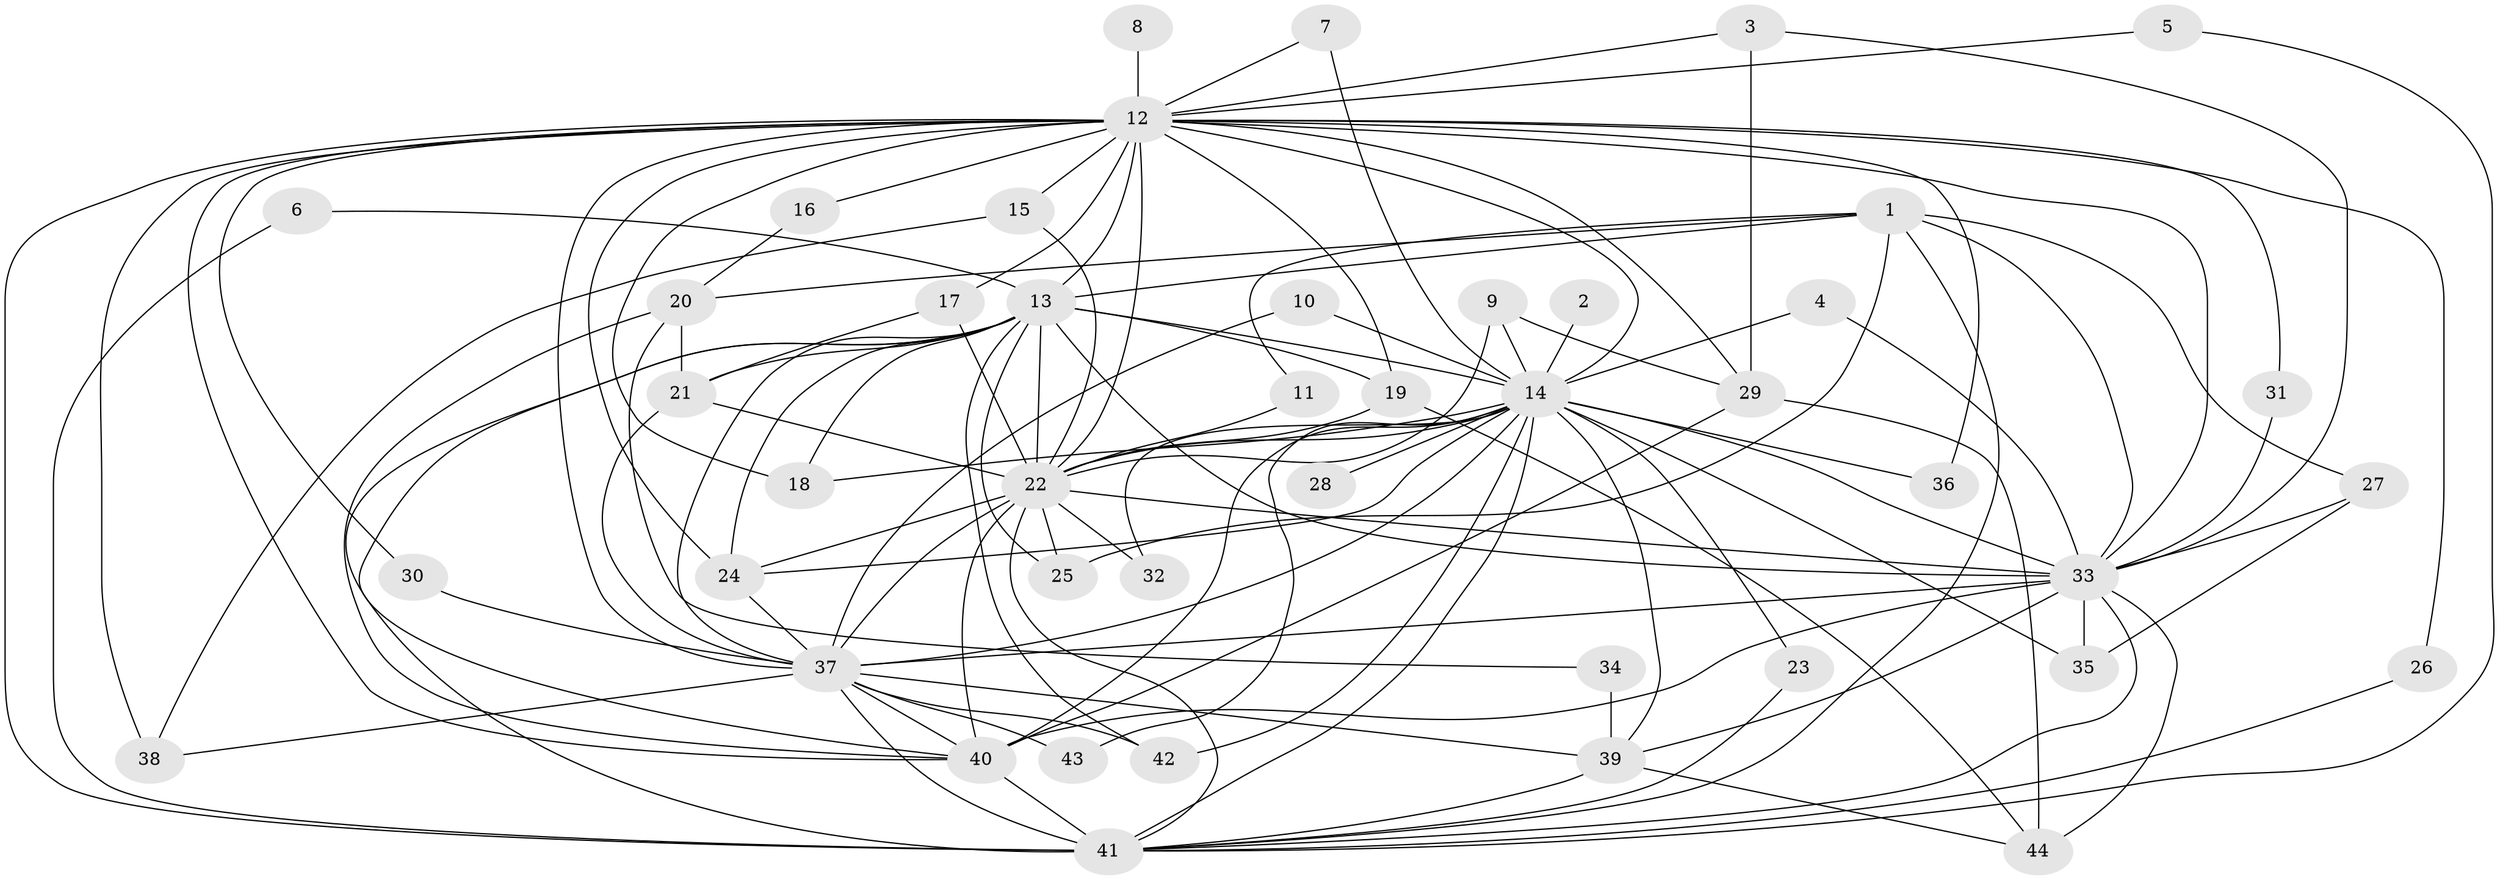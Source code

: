 // original degree distribution, {24: 0.011494252873563218, 20: 0.022988505747126436, 12: 0.011494252873563218, 22: 0.011494252873563218, 21: 0.011494252873563218, 14: 0.011494252873563218, 19: 0.011494252873563218, 17: 0.011494252873563218, 18: 0.011494252873563218, 7: 0.022988505747126436, 2: 0.5057471264367817, 4: 0.06896551724137931, 3: 0.2413793103448276, 6: 0.022988505747126436, 5: 0.022988505747126436}
// Generated by graph-tools (version 1.1) at 2025/49/03/09/25 03:49:36]
// undirected, 44 vertices, 116 edges
graph export_dot {
graph [start="1"]
  node [color=gray90,style=filled];
  1;
  2;
  3;
  4;
  5;
  6;
  7;
  8;
  9;
  10;
  11;
  12;
  13;
  14;
  15;
  16;
  17;
  18;
  19;
  20;
  21;
  22;
  23;
  24;
  25;
  26;
  27;
  28;
  29;
  30;
  31;
  32;
  33;
  34;
  35;
  36;
  37;
  38;
  39;
  40;
  41;
  42;
  43;
  44;
  1 -- 11 [weight=1.0];
  1 -- 13 [weight=1.0];
  1 -- 20 [weight=1.0];
  1 -- 25 [weight=1.0];
  1 -- 27 [weight=1.0];
  1 -- 33 [weight=1.0];
  1 -- 41 [weight=1.0];
  2 -- 14 [weight=2.0];
  3 -- 12 [weight=1.0];
  3 -- 29 [weight=1.0];
  3 -- 33 [weight=1.0];
  4 -- 14 [weight=1.0];
  4 -- 33 [weight=1.0];
  5 -- 12 [weight=1.0];
  5 -- 41 [weight=1.0];
  6 -- 13 [weight=1.0];
  6 -- 41 [weight=1.0];
  7 -- 12 [weight=1.0];
  7 -- 14 [weight=1.0];
  8 -- 12 [weight=2.0];
  9 -- 14 [weight=1.0];
  9 -- 22 [weight=1.0];
  9 -- 29 [weight=1.0];
  10 -- 14 [weight=1.0];
  10 -- 37 [weight=1.0];
  11 -- 22 [weight=1.0];
  12 -- 13 [weight=3.0];
  12 -- 14 [weight=4.0];
  12 -- 15 [weight=2.0];
  12 -- 16 [weight=1.0];
  12 -- 17 [weight=1.0];
  12 -- 18 [weight=1.0];
  12 -- 19 [weight=1.0];
  12 -- 22 [weight=2.0];
  12 -- 24 [weight=1.0];
  12 -- 26 [weight=1.0];
  12 -- 29 [weight=1.0];
  12 -- 30 [weight=1.0];
  12 -- 31 [weight=1.0];
  12 -- 33 [weight=2.0];
  12 -- 36 [weight=1.0];
  12 -- 37 [weight=2.0];
  12 -- 38 [weight=1.0];
  12 -- 40 [weight=2.0];
  12 -- 41 [weight=2.0];
  13 -- 14 [weight=3.0];
  13 -- 18 [weight=1.0];
  13 -- 19 [weight=1.0];
  13 -- 21 [weight=1.0];
  13 -- 22 [weight=2.0];
  13 -- 24 [weight=1.0];
  13 -- 25 [weight=1.0];
  13 -- 33 [weight=1.0];
  13 -- 37 [weight=1.0];
  13 -- 40 [weight=1.0];
  13 -- 41 [weight=1.0];
  13 -- 42 [weight=1.0];
  14 -- 18 [weight=1.0];
  14 -- 22 [weight=4.0];
  14 -- 23 [weight=1.0];
  14 -- 24 [weight=1.0];
  14 -- 28 [weight=2.0];
  14 -- 32 [weight=1.0];
  14 -- 33 [weight=2.0];
  14 -- 35 [weight=3.0];
  14 -- 36 [weight=1.0];
  14 -- 37 [weight=3.0];
  14 -- 39 [weight=1.0];
  14 -- 40 [weight=3.0];
  14 -- 41 [weight=2.0];
  14 -- 42 [weight=1.0];
  14 -- 43 [weight=1.0];
  15 -- 22 [weight=1.0];
  15 -- 38 [weight=1.0];
  16 -- 20 [weight=1.0];
  17 -- 21 [weight=1.0];
  17 -- 22 [weight=1.0];
  19 -- 22 [weight=2.0];
  19 -- 44 [weight=1.0];
  20 -- 21 [weight=1.0];
  20 -- 34 [weight=1.0];
  20 -- 40 [weight=1.0];
  21 -- 22 [weight=1.0];
  21 -- 37 [weight=2.0];
  22 -- 24 [weight=1.0];
  22 -- 25 [weight=1.0];
  22 -- 32 [weight=1.0];
  22 -- 33 [weight=1.0];
  22 -- 37 [weight=1.0];
  22 -- 40 [weight=1.0];
  22 -- 41 [weight=1.0];
  23 -- 41 [weight=1.0];
  24 -- 37 [weight=1.0];
  26 -- 41 [weight=1.0];
  27 -- 33 [weight=1.0];
  27 -- 35 [weight=1.0];
  29 -- 40 [weight=1.0];
  29 -- 44 [weight=1.0];
  30 -- 37 [weight=1.0];
  31 -- 33 [weight=1.0];
  33 -- 35 [weight=1.0];
  33 -- 37 [weight=1.0];
  33 -- 39 [weight=1.0];
  33 -- 40 [weight=1.0];
  33 -- 41 [weight=1.0];
  33 -- 44 [weight=1.0];
  34 -- 39 [weight=1.0];
  37 -- 38 [weight=1.0];
  37 -- 39 [weight=2.0];
  37 -- 40 [weight=1.0];
  37 -- 41 [weight=2.0];
  37 -- 42 [weight=1.0];
  37 -- 43 [weight=2.0];
  39 -- 41 [weight=1.0];
  39 -- 44 [weight=1.0];
  40 -- 41 [weight=3.0];
}

